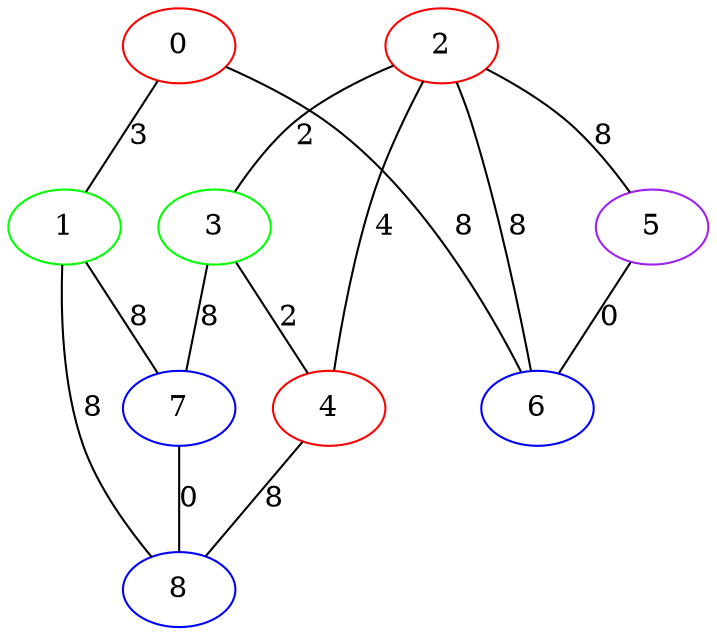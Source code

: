 graph "" {
0 [color=red, weight=1];
1 [color=green, weight=2];
2 [color=red, weight=1];
3 [color=green, weight=2];
4 [color=red, weight=1];
5 [color=purple, weight=4];
6 [color=blue, weight=3];
7 [color=blue, weight=3];
8 [color=blue, weight=3];
0 -- 1  [key=0, label=3];
0 -- 6  [key=0, label=8];
1 -- 8  [key=0, label=8];
1 -- 7  [key=0, label=8];
2 -- 3  [key=0, label=2];
2 -- 4  [key=0, label=4];
2 -- 5  [key=0, label=8];
2 -- 6  [key=0, label=8];
3 -- 4  [key=0, label=2];
3 -- 7  [key=0, label=8];
4 -- 8  [key=0, label=8];
5 -- 6  [key=0, label=0];
7 -- 8  [key=0, label=0];
}
